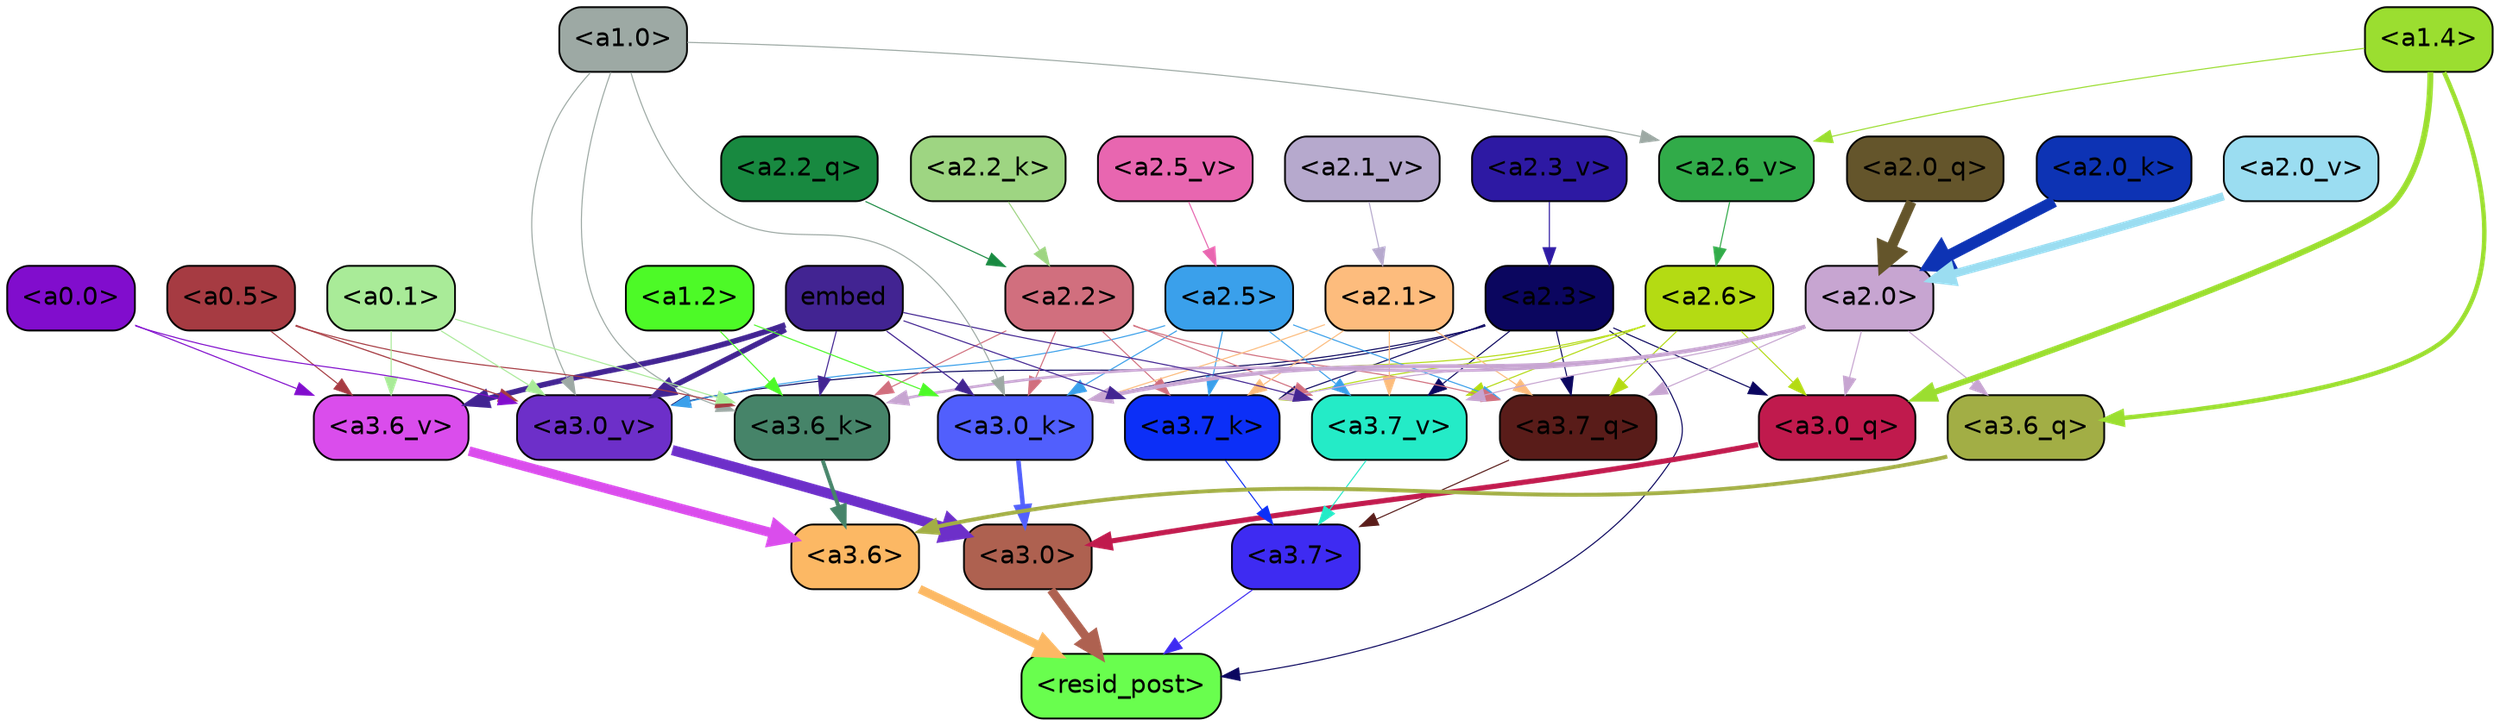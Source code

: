 strict digraph "" {
	graph [bgcolor=transparent,
		layout=dot,
		overlap=false,
		splines=true
	];
	"<a3.7>"	[color=black,
		fillcolor="#3e2bf2",
		fontname=Helvetica,
		shape=box,
		style="filled, rounded"];
	"<resid_post>"	[color=black,
		fillcolor="#69fe4e",
		fontname=Helvetica,
		shape=box,
		style="filled, rounded"];
	"<a3.7>" -> "<resid_post>"	[color="#3e2bf2",
		penwidth=0.6];
	"<a3.6>"	[color=black,
		fillcolor="#fcb864",
		fontname=Helvetica,
		shape=box,
		style="filled, rounded"];
	"<a3.6>" -> "<resid_post>"	[color="#fcb864",
		penwidth=4.7534414529800415];
	"<a3.0>"	[color=black,
		fillcolor="#ae6150",
		fontname=Helvetica,
		shape=box,
		style="filled, rounded"];
	"<a3.0>" -> "<resid_post>"	[color="#ae6150",
		penwidth=4.898576855659485];
	"<a2.3>"	[color=black,
		fillcolor="#0b065f",
		fontname=Helvetica,
		shape=box,
		style="filled, rounded"];
	"<a2.3>" -> "<resid_post>"	[color="#0b065f",
		penwidth=0.6];
	"<a3.7_q>"	[color=black,
		fillcolor="#591c19",
		fontname=Helvetica,
		shape=box,
		style="filled, rounded"];
	"<a2.3>" -> "<a3.7_q>"	[color="#0b065f",
		penwidth=0.6];
	"<a3.0_q>"	[color=black,
		fillcolor="#c01a4d",
		fontname=Helvetica,
		shape=box,
		style="filled, rounded"];
	"<a2.3>" -> "<a3.0_q>"	[color="#0b065f",
		penwidth=0.6];
	"<a3.7_k>"	[color=black,
		fillcolor="#0c2ff7",
		fontname=Helvetica,
		shape=box,
		style="filled, rounded"];
	"<a2.3>" -> "<a3.7_k>"	[color="#0b065f",
		penwidth=0.6];
	"<a3.0_k>"	[color=black,
		fillcolor="#515ffd",
		fontname=Helvetica,
		shape=box,
		style="filled, rounded"];
	"<a2.3>" -> "<a3.0_k>"	[color="#0b065f",
		penwidth=0.6];
	"<a3.7_v>"	[color=black,
		fillcolor="#24ebc7",
		fontname=Helvetica,
		shape=box,
		style="filled, rounded"];
	"<a2.3>" -> "<a3.7_v>"	[color="#0b065f",
		penwidth=0.6];
	"<a3.0_v>"	[color=black,
		fillcolor="#6d2fc9",
		fontname=Helvetica,
		shape=box,
		style="filled, rounded"];
	"<a2.3>" -> "<a3.0_v>"	[color="#0b065f",
		penwidth=0.6];
	"<a3.7_q>" -> "<a3.7>"	[color="#591c19",
		penwidth=0.6];
	"<a3.6_q>"	[color=black,
		fillcolor="#a2ae45",
		fontname=Helvetica,
		shape=box,
		style="filled, rounded"];
	"<a3.6_q>" -> "<a3.6>"	[color="#a2ae45",
		penwidth=2.160832464694977];
	"<a3.0_q>" -> "<a3.0>"	[color="#c01a4d",
		penwidth=2.870753765106201];
	"<a3.7_k>" -> "<a3.7>"	[color="#0c2ff7",
		penwidth=0.6];
	"<a3.6_k>"	[color=black,
		fillcolor="#468469",
		fontname=Helvetica,
		shape=box,
		style="filled, rounded"];
	"<a3.6_k>" -> "<a3.6>"	[color="#468469",
		penwidth=2.13908451795578];
	"<a3.0_k>" -> "<a3.0>"	[color="#515ffd",
		penwidth=2.520303964614868];
	"<a3.7_v>" -> "<a3.7>"	[color="#24ebc7",
		penwidth=0.6];
	"<a3.6_v>"	[color=black,
		fillcolor="#da4dec",
		fontname=Helvetica,
		shape=box,
		style="filled, rounded"];
	"<a3.6_v>" -> "<a3.6>"	[color="#da4dec",
		penwidth=5.297133803367615];
	"<a3.0_v>" -> "<a3.0>"	[color="#6d2fc9",
		penwidth=5.680712580680847];
	"<a2.6>"	[color=black,
		fillcolor="#b4db13",
		fontname=Helvetica,
		shape=box,
		style="filled, rounded"];
	"<a2.6>" -> "<a3.7_q>"	[color="#b4db13",
		penwidth=0.6];
	"<a2.6>" -> "<a3.0_q>"	[color="#b4db13",
		penwidth=0.6];
	"<a2.6>" -> "<a3.7_k>"	[color="#b4db13",
		penwidth=0.6];
	"<a2.6>" -> "<a3.0_k>"	[color="#b4db13",
		penwidth=0.6];
	"<a2.6>" -> "<a3.7_v>"	[color="#b4db13",
		penwidth=0.6];
	"<a2.5>"	[color=black,
		fillcolor="#3aa0eb",
		fontname=Helvetica,
		shape=box,
		style="filled, rounded"];
	"<a2.5>" -> "<a3.7_q>"	[color="#3aa0eb",
		penwidth=0.6];
	"<a2.5>" -> "<a3.7_k>"	[color="#3aa0eb",
		penwidth=0.6];
	"<a2.5>" -> "<a3.0_k>"	[color="#3aa0eb",
		penwidth=0.6];
	"<a2.5>" -> "<a3.7_v>"	[color="#3aa0eb",
		penwidth=0.6];
	"<a2.5>" -> "<a3.0_v>"	[color="#3aa0eb",
		penwidth=0.6];
	"<a2.2>"	[color=black,
		fillcolor="#d16f7e",
		fontname=Helvetica,
		shape=box,
		style="filled, rounded"];
	"<a2.2>" -> "<a3.7_q>"	[color="#d16f7e",
		penwidth=0.6];
	"<a2.2>" -> "<a3.7_k>"	[color="#d16f7e",
		penwidth=0.6];
	"<a2.2>" -> "<a3.6_k>"	[color="#d16f7e",
		penwidth=0.6];
	"<a2.2>" -> "<a3.0_k>"	[color="#d16f7e",
		penwidth=0.6];
	"<a2.2>" -> "<a3.7_v>"	[color="#d16f7e",
		penwidth=0.6];
	"<a2.1>"	[color=black,
		fillcolor="#fdbc7d",
		fontname=Helvetica,
		shape=box,
		style="filled, rounded"];
	"<a2.1>" -> "<a3.7_q>"	[color="#fdbc7d",
		penwidth=0.6];
	"<a2.1>" -> "<a3.7_k>"	[color="#fdbc7d",
		penwidth=0.6];
	"<a2.1>" -> "<a3.0_k>"	[color="#fdbc7d",
		penwidth=0.6];
	"<a2.1>" -> "<a3.7_v>"	[color="#fdbc7d",
		penwidth=0.6];
	"<a2.0>"	[color=black,
		fillcolor="#c7a5d1",
		fontname=Helvetica,
		shape=box,
		style="filled, rounded"];
	"<a2.0>" -> "<a3.7_q>"	[color="#c7a5d1",
		penwidth=0.6];
	"<a2.0>" -> "<a3.6_q>"	[color="#c7a5d1",
		penwidth=0.6];
	"<a2.0>" -> "<a3.0_q>"	[color="#c7a5d1",
		penwidth=0.6];
	"<a2.0>" -> "<a3.7_k>"	[color="#c7a5d1",
		penwidth=0.6];
	"<a2.0>" -> "<a3.6_k>"	[color="#c7a5d1",
		penwidth=1.4957321882247925];
	"<a2.0>" -> "<a3.0_k>"	[color="#c7a5d1",
		penwidth=2.18752121925354];
	"<a2.0>" -> "<a3.7_v>"	[color="#c7a5d1",
		penwidth=0.6];
	"<a1.4>"	[color=black,
		fillcolor="#9bde30",
		fontname=Helvetica,
		shape=box,
		style="filled, rounded"];
	"<a1.4>" -> "<a3.6_q>"	[color="#9bde30",
		penwidth=2.4829938411712646];
	"<a1.4>" -> "<a3.0_q>"	[color="#9bde30",
		penwidth=3.299744725227356];
	"<a2.6_v>"	[color=black,
		fillcolor="#31ab49",
		fontname=Helvetica,
		shape=box,
		style="filled, rounded"];
	"<a1.4>" -> "<a2.6_v>"	[color="#9bde30",
		penwidth=0.6];
	embed	[color=black,
		fillcolor="#422492",
		fontname=Helvetica,
		shape=box,
		style="filled, rounded"];
	embed -> "<a3.7_k>"	[color="#422492",
		penwidth=0.6];
	embed -> "<a3.6_k>"	[color="#422492",
		penwidth=0.6];
	embed -> "<a3.0_k>"	[color="#422492",
		penwidth=0.6394047290086746];
	embed -> "<a3.7_v>"	[color="#422492",
		penwidth=0.6];
	embed -> "<a3.6_v>"	[color="#422492",
		penwidth=3.067279100418091];
	embed -> "<a3.0_v>"	[color="#422492",
		penwidth=3.0212591886520386];
	"<a1.2>"	[color=black,
		fillcolor="#4dfa27",
		fontname=Helvetica,
		shape=box,
		style="filled, rounded"];
	"<a1.2>" -> "<a3.6_k>"	[color="#4dfa27",
		penwidth=0.6];
	"<a1.2>" -> "<a3.0_k>"	[color="#4dfa27",
		penwidth=0.6];
	"<a1.0>"	[color=black,
		fillcolor="#9da9a4",
		fontname=Helvetica,
		shape=box,
		style="filled, rounded"];
	"<a1.0>" -> "<a3.6_k>"	[color="#9da9a4",
		penwidth=0.6];
	"<a1.0>" -> "<a3.0_k>"	[color="#9da9a4",
		penwidth=0.6];
	"<a1.0>" -> "<a3.0_v>"	[color="#9da9a4",
		penwidth=0.6];
	"<a1.0>" -> "<a2.6_v>"	[color="#9da9a4",
		penwidth=0.6];
	"<a0.5>"	[color=black,
		fillcolor="#a63b42",
		fontname=Helvetica,
		shape=box,
		style="filled, rounded"];
	"<a0.5>" -> "<a3.6_k>"	[color="#a63b42",
		penwidth=0.6];
	"<a0.5>" -> "<a3.6_v>"	[color="#a63b42",
		penwidth=0.6];
	"<a0.5>" -> "<a3.0_v>"	[color="#a63b42",
		penwidth=0.648682102560997];
	"<a0.1>"	[color=black,
		fillcolor="#a9eb98",
		fontname=Helvetica,
		shape=box,
		style="filled, rounded"];
	"<a0.1>" -> "<a3.6_k>"	[color="#a9eb98",
		penwidth=0.6];
	"<a0.1>" -> "<a3.6_v>"	[color="#a9eb98",
		penwidth=0.6];
	"<a0.1>" -> "<a3.0_v>"	[color="#a9eb98",
		penwidth=0.6];
	"<a0.0>"	[color=black,
		fillcolor="#810dcd",
		fontname=Helvetica,
		shape=box,
		style="filled, rounded"];
	"<a0.0>" -> "<a3.6_v>"	[color="#810dcd",
		penwidth=0.6];
	"<a0.0>" -> "<a3.0_v>"	[color="#810dcd",
		penwidth=0.6];
	"<a2.2_q>"	[color=black,
		fillcolor="#188940",
		fontname=Helvetica,
		shape=box,
		style="filled, rounded"];
	"<a2.2_q>" -> "<a2.2>"	[color="#188940",
		penwidth=0.6];
	"<a2.0_q>"	[color=black,
		fillcolor="#64552b",
		fontname=Helvetica,
		shape=box,
		style="filled, rounded"];
	"<a2.0_q>" -> "<a2.0>"	[color="#64552b",
		penwidth=5.681910276412964];
	"<a2.2_k>"	[color=black,
		fillcolor="#9ed582",
		fontname=Helvetica,
		shape=box,
		style="filled, rounded"];
	"<a2.2_k>" -> "<a2.2>"	[color="#9ed582",
		penwidth=0.6];
	"<a2.0_k>"	[color=black,
		fillcolor="#0d33b4",
		fontname=Helvetica,
		shape=box,
		style="filled, rounded"];
	"<a2.0_k>" -> "<a2.0>"	[color="#0d33b4",
		penwidth=6.447777509689331];
	"<a2.6_v>" -> "<a2.6>"	[color="#31ab49",
		penwidth=0.6];
	"<a2.5_v>"	[color=black,
		fillcolor="#e866b0",
		fontname=Helvetica,
		shape=box,
		style="filled, rounded"];
	"<a2.5_v>" -> "<a2.5>"	[color="#e866b0",
		penwidth=0.6];
	"<a2.3_v>"	[color=black,
		fillcolor="#2d19a3",
		fontname=Helvetica,
		shape=box,
		style="filled, rounded"];
	"<a2.3_v>" -> "<a2.3>"	[color="#2d19a3",
		penwidth=0.6];
	"<a2.1_v>"	[color=black,
		fillcolor="#b6a9cd",
		fontname=Helvetica,
		shape=box,
		style="filled, rounded"];
	"<a2.1_v>" -> "<a2.1>"	[color="#b6a9cd",
		penwidth=0.6];
	"<a2.0_v>"	[color=black,
		fillcolor="#9bddf1",
		fontname=Helvetica,
		shape=box,
		style="filled, rounded"];
	"<a2.0_v>" -> "<a2.0>"	[color="#9bddf1",
		penwidth=4.5695202350616455];
}
